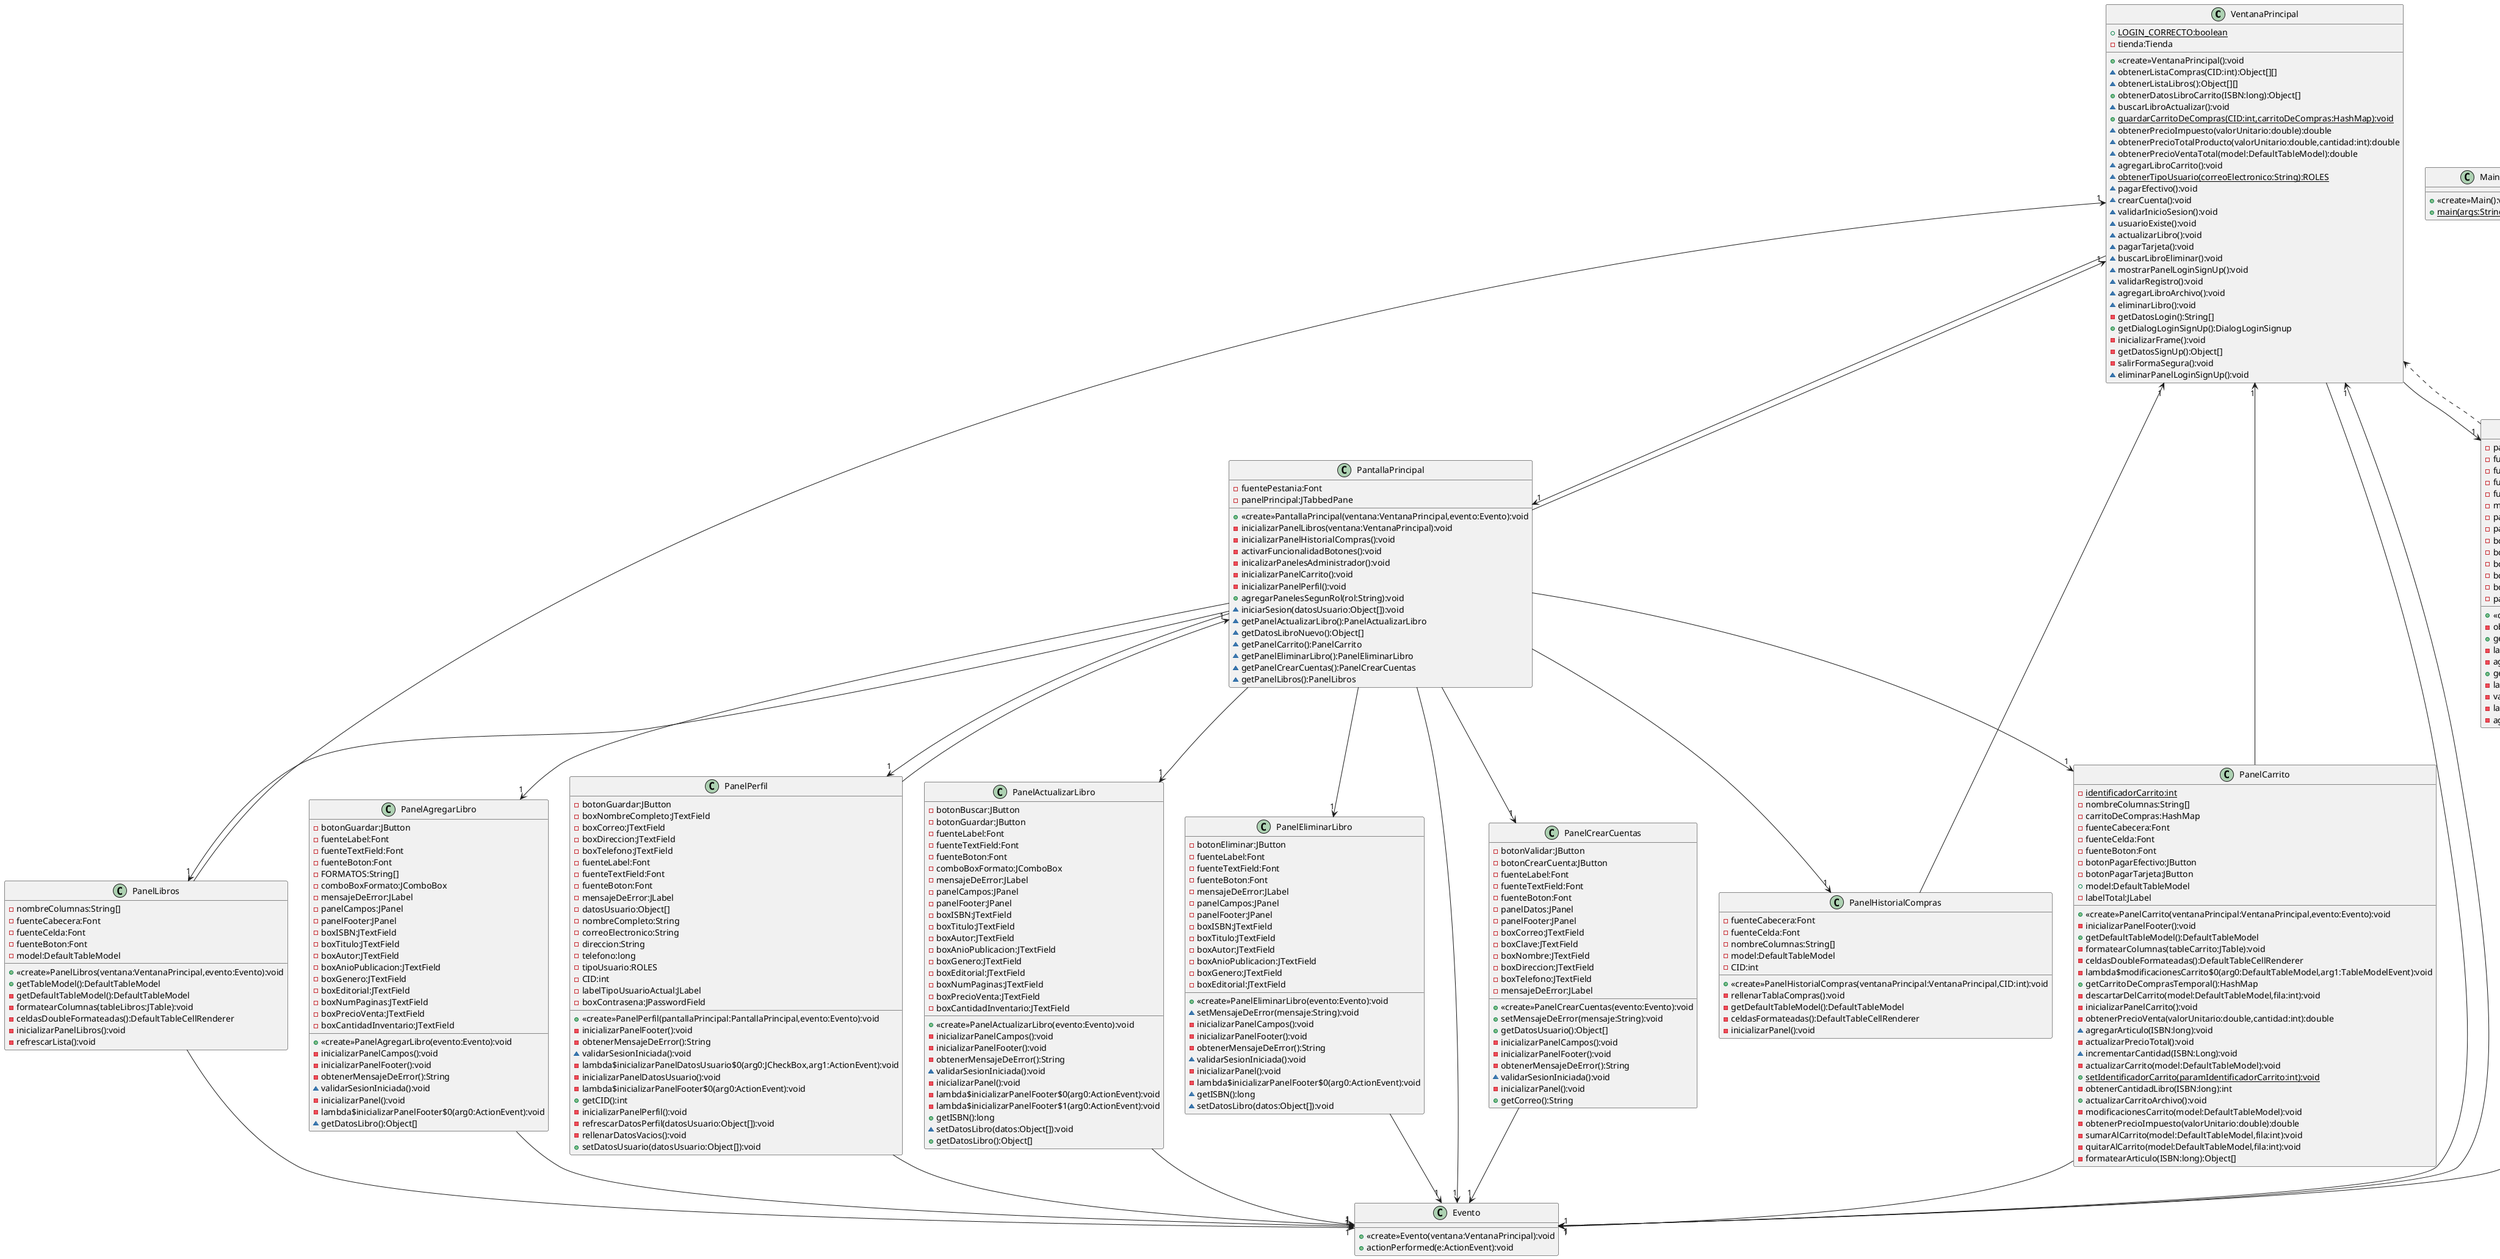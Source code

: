 @startuml
class VentanaPrincipal {
    + {static} LOGIN_CORRECTO:boolean
    -tienda:Tienda
    +<<create>>VentanaPrincipal():void
    ~obtenerListaCompras(CID:int):Object[][]
    ~obtenerListaLibros():Object[][]
    +obtenerDatosLibroCarrito(ISBN:long):Object[]
    ~buscarLibroActualizar():void
    + {static} guardarCarritoDeCompras(CID:int,carritoDeCompras:HashMap):void
    ~obtenerPrecioImpuesto(valorUnitario:double):double
    ~obtenerPrecioTotalProducto(valorUnitario:double,cantidad:int):double
    ~obtenerPrecioVentaTotal(model:DefaultTableModel):double
    ~agregarLibroCarrito():void
    ~ {static} obtenerTipoUsuario(correoElectronico:String):ROLES
    ~pagarEfectivo():void
    ~crearCuenta():void
    ~validarInicioSesion():void
    ~usuarioExiste():void
    ~actualizarLibro():void
    ~pagarTarjeta():void
    ~buscarLibroEliminar():void
    ~mostrarPanelLoginSignUp():void
    ~validarRegistro():void
    ~agregarLibroArchivo():void
    ~eliminarLibro():void
    -getDatosLogin():String[]
    +getDialogLoginSignUp():DialogLoginSignup
    -inicializarFrame():void
    -getDatosSignUp():Object[]
    -salirFormaSegura():void
    ~eliminarPanelLoginSignUp():void
}
class PanelHistorialCompras {
    -fuenteCabecera:Font
    -fuenteCelda:Font
    -nombreColumnas:String[]
    -model:DefaultTableModel
    -CID:int
    +<<create>>PanelHistorialCompras(ventanaPrincipal:VentanaPrincipal,CID:int):void
    -rellenarTablaCompras():void
    -getDefaultTableModel():DefaultTableModel
    -celdasFormateadas():DefaultTableCellRenderer
    -inicializarPanel():void
}
class DialogLoginSignup {
    -panelContenedor:JTabbedPane
    -fuentePestania:Font
    -fuenteLabel:Font
    -fuenteTextField:Font
    -fuenteBoton:Font
    -mensajeDeError:JLabel
    -panelLogin:JPanel
    -panelRegistro:JPanel
    -boxNombreCompleto:JTextField
    -boxCorreo:JTextField
    -boxDireccion:JTextField
    -boxTelefono:JTextField
    -boxContrasena:JPasswordField
    -passwordFieldContrasena:JPasswordField
    +<<create>>DialogLoginSignup(ventanaPrincipal:VentanaPrincipal,evento:Evento):void
    -obtenerMensajeDeError():String
    +getDatosLogin():String[]
    -lambda$agregarRegistro$0(arg0:JCheckBox,arg1:ActionEvent):void
    -agregarRegistro():void
    +getDatosRegistro():Object[]
    -lambda$agregarLogin$0(arg0:JCheckBox,arg1:ActionEvent):void
    -validarCampoCorreo(boxCorreo:JTextField):void
    -lambda$agregarRegistro$1(arg0:JButton,arg1:ActionEvent):void
    -agregarLogin():void
}
class PanelCarrito {
    - {static} identificadorCarrito:int
    -nombreColumnas:String[]
    -carritoDeCompras:HashMap
    -fuenteCabecera:Font
    -fuenteCelda:Font
    -fuenteBoton:Font
    -botonPagarEfectivo:JButton
    -botonPagarTarjeta:JButton
    +model:DefaultTableModel
    -labelTotal:JLabel
    +<<create>>PanelCarrito(ventanaPrincipal:VentanaPrincipal,evento:Evento):void
    -inicializarPanelFooter():void
    +getDefaultTableModel():DefaultTableModel
    -formatearColumnas(tableCarrito:JTable):void
    -celdasDoubleFormateadas():DefaultTableCellRenderer
    -lambda$modificacionesCarrito$0(arg0:DefaultTableModel,arg1:TableModelEvent):void
    +getCarritoDeComprasTemporal():HashMap
    -descartarDelCarrito(model:DefaultTableModel,fila:int):void
    -inicializarPanelCarrito():void
    -obtenerPrecioVenta(valorUnitario:double,cantidad:int):double
    ~agregarArticulo(ISBN:long):void
    -actualizarPrecioTotal():void
    ~incrementarCantidad(ISBN:Long):void
    -actualizarCarrito(model:DefaultTableModel):void
    + {static} setIdentificadorCarrito(paramIdentificadorCarrito:int):void
    -obtenerCantidadLibro(ISBN:long):int
    +actualizarCarritoArchivo():void
    -modificacionesCarrito(model:DefaultTableModel):void
    -obtenerPrecioImpuesto(valorUnitario:double):double
    -sumarAlCarrito(model:DefaultTableModel,fila:int):void
    -quitarAlCarrito(model:DefaultTableModel,fila:int):void
    -formatearArticulo(ISBN:long):Object[]
}
class PanelEliminarLibro {
    -botonEliminar:JButton
    -fuenteLabel:Font
    -fuenteTextField:Font
    -fuenteBoton:Font
    -mensajeDeError:JLabel
    -panelCampos:JPanel
    -panelFooter:JPanel
    -boxISBN:JTextField
    -boxTitulo:JTextField
    -boxAutor:JTextField
    -boxAnioPublicacion:JTextField
    -boxGenero:JTextField
    -boxEditorial:JTextField
    +<<create>>PanelEliminarLibro(evento:Evento):void
    ~setMensajeDeError(mensaje:String):void
    -inicializarPanelCampos():void
    -inicializarPanelFooter():void
    -obtenerMensajeDeError():String
    ~validarSesionIniciada():void
    -inicializarPanel():void
    -lambda$inicializarPanelFooter$0(arg0:ActionEvent):void
    ~getISBN():long
    ~setDatosLibro(datos:Object[]):void
}
class PanelLibros {
    -nombreColumnas:String[]
    -fuenteCabecera:Font
    -fuenteCelda:Font
    -fuenteBoton:Font
    -model:DefaultTableModel
    +<<create>>PanelLibros(ventana:VentanaPrincipal,evento:Evento):void
    +getTableModel():DefaultTableModel
    -getDefaultTableModel():DefaultTableModel
    -formatearColumnas(tableLibros:JTable):void
    -celdasDoubleFormateadas():DefaultTableCellRenderer
    -inicializarPanelLibros():void
    -refrescarLista():void
}
class Evento {
    +<<create>>Evento(ventana:VentanaPrincipal):void
    +actionPerformed(e:ActionEvent):void
}
class PantallaPrincipal {
    -fuentePestania:Font
    -panelPrincipal:JTabbedPane
    +<<create>>PantallaPrincipal(ventana:VentanaPrincipal,evento:Evento):void
    -inicializarPanelLibros(ventana:VentanaPrincipal):void
    -inicializarPanelHistorialCompras():void
    -activarFuncionalidadBotones():void
    -inicalizarPanelesAdministrador():void
    -inicializarPanelCarrito():void
    -inicializarPanelPerfil():void
    +agregarPanelesSegunRol(rol:String):void
    ~iniciarSesion(datosUsuario:Object[]):void
    ~getPanelActualizarLibro():PanelActualizarLibro
    ~getDatosLibroNuevo():Object[]
    ~getPanelCarrito():PanelCarrito
    ~getPanelEliminarLibro():PanelEliminarLibro
    ~getPanelCrearCuentas():PanelCrearCuentas
    ~getPanelLibros():PanelLibros
}
class Main {
    +<<create>>Main():void
    + {static} main(args:String[]):void
}
class PanelCrearCuentas {
    -botonValidar:JButton
    -botonCrearCuenta:JButton
    -fuenteLabel:Font
    -fuenteTextField:Font
    -fuenteBoton:Font
    -panelDatos:JPanel
    -panelFooter:JPanel
    -boxCorreo:JTextField
    -boxClave:JTextField
    -boxNombre:JTextField
    -boxDireccion:JTextField
    -boxTelefono:JTextField
    -mensajeDeError:JLabel
    +<<create>>PanelCrearCuentas(evento:Evento):void
    +setMensajeDeError(mensaje:String):void
    +getDatosUsuario():Object[]
    -inicializarPanelCampos():void
    -inicializarPanelFooter():void
    -obtenerMensajeDeError():String
    ~validarSesionIniciada():void
    -inicializarPanel():void
    +getCorreo():String
}
class PanelAgregarLibro {
    -botonGuardar:JButton
    -fuenteLabel:Font
    -fuenteTextField:Font
    -fuenteBoton:Font
    -FORMATOS:String[]
    -comboBoxFormato:JComboBox
    -mensajeDeError:JLabel
    -panelCampos:JPanel
    -panelFooter:JPanel
    -boxISBN:JTextField
    -boxTitulo:JTextField
    -boxAutor:JTextField
    -boxAnioPublicacion:JTextField
    -boxGenero:JTextField
    -boxEditorial:JTextField
    -boxNumPaginas:JTextField
    -boxPrecioVenta:JTextField
    -boxCantidadInventario:JTextField
    +<<create>>PanelAgregarLibro(evento:Evento):void
    -inicializarPanelCampos():void
    -inicializarPanelFooter():void
    -obtenerMensajeDeError():String
    ~validarSesionIniciada():void
    -inicializarPanel():void
    -lambda$inicializarPanelFooter$0(arg0:ActionEvent):void
    ~getDatosLibro():Object[]
}
class PanelPerfil {
    -botonGuardar:JButton
    -boxNombreCompleto:JTextField
    -boxCorreo:JTextField
    -boxDireccion:JTextField
    -boxTelefono:JTextField
    -fuenteLabel:Font
    -fuenteTextField:Font
    -fuenteBoton:Font
    -mensajeDeError:JLabel
    -datosUsuario:Object[]
    -nombreCompleto:String
    -correoElectronico:String
    -direccion:String
    -telefono:long
    -tipoUsuario:ROLES
    -CID:int
    -labelTipoUsuarioActual:JLabel
    -boxContrasena:JPasswordField
    +<<create>>PanelPerfil(pantallaPrincipal:PantallaPrincipal,evento:Evento):void
    -inicializarPanelFooter():void
    -obtenerMensajeDeError():String
    ~validarSesionIniciada():void
    -lambda$inicializarPanelDatosUsuario$0(arg0:JCheckBox,arg1:ActionEvent):void
    -inicializarPanelDatosUsuario():void
    -lambda$inicializarPanelFooter$0(arg0:ActionEvent):void
    +getCID():int
    -inicializarPanelPerfil():void
    -refrescarDatosPerfil(datosUsuario:Object[]):void
    -rellenarDatosVacios():void
    +setDatosUsuario(datosUsuario:Object[]):void
}
class PanelActualizarLibro {
    -botonBuscar:JButton
    -botonGuardar:JButton
    -fuenteLabel:Font
    -fuenteTextField:Font
    -fuenteBoton:Font
    -comboBoxFormato:JComboBox
    -mensajeDeError:JLabel
    -panelCampos:JPanel
    -panelFooter:JPanel
    -boxISBN:JTextField
    -boxTitulo:JTextField
    -boxAutor:JTextField
    -boxAnioPublicacion:JTextField
    -boxGenero:JTextField
    -boxEditorial:JTextField
    -boxNumPaginas:JTextField
    -boxPrecioVenta:JTextField
    -boxCantidadInventario:JTextField
    +<<create>>PanelActualizarLibro(evento:Evento):void
    -inicializarPanelCampos():void
    -inicializarPanelFooter():void
    -obtenerMensajeDeError():String
    ~validarSesionIniciada():void
    -inicializarPanel():void
    -lambda$inicializarPanelFooter$0(arg0:ActionEvent):void
    -lambda$inicializarPanelFooter$1(arg0:ActionEvent):void
    +getISBN():long
    ~setDatosLibro(datos:Object[]):void
    +getDatosLibro():Object[]
}

VentanaPrincipal --> "1" Evento
VentanaPrincipal --> "1" DialogLoginSignup
VentanaPrincipal --> "1" PantallaPrincipal
PanelHistorialCompras --> "1" VentanaPrincipal
DialogLoginSignup --> "1" Evento
DialogLoginSignup ..> VentanaPrincipal
PanelCarrito --> "1" Evento
PanelCarrito --> "1" VentanaPrincipal
PanelEliminarLibro --> "1" Evento
PanelLibros --> "1" Evento
PanelLibros --> "1" VentanaPrincipal
Evento --> "1" VentanaPrincipal
PantallaPrincipal --> "1" Evento
PantallaPrincipal --> "1" VentanaPrincipal
PantallaPrincipal --> "1" PanelLibros
PantallaPrincipal --> "1" PanelCarrito
PantallaPrincipal --> "1" PanelPerfil
PantallaPrincipal --> "1" PanelAgregarLibro
PantallaPrincipal --> "1" PanelActualizarLibro
PantallaPrincipal --> "1" PanelEliminarLibro
PantallaPrincipal --> "1" PanelCrearCuentas
PantallaPrincipal --> "1" PanelHistorialCompras
PanelCrearCuentas --> "1" Evento
PanelAgregarLibro --> "1" Evento
PanelPerfil --> "1" Evento
PanelPerfil --> "1" PantallaPrincipal
PanelActualizarLibro --> "1" Evento

@enduml